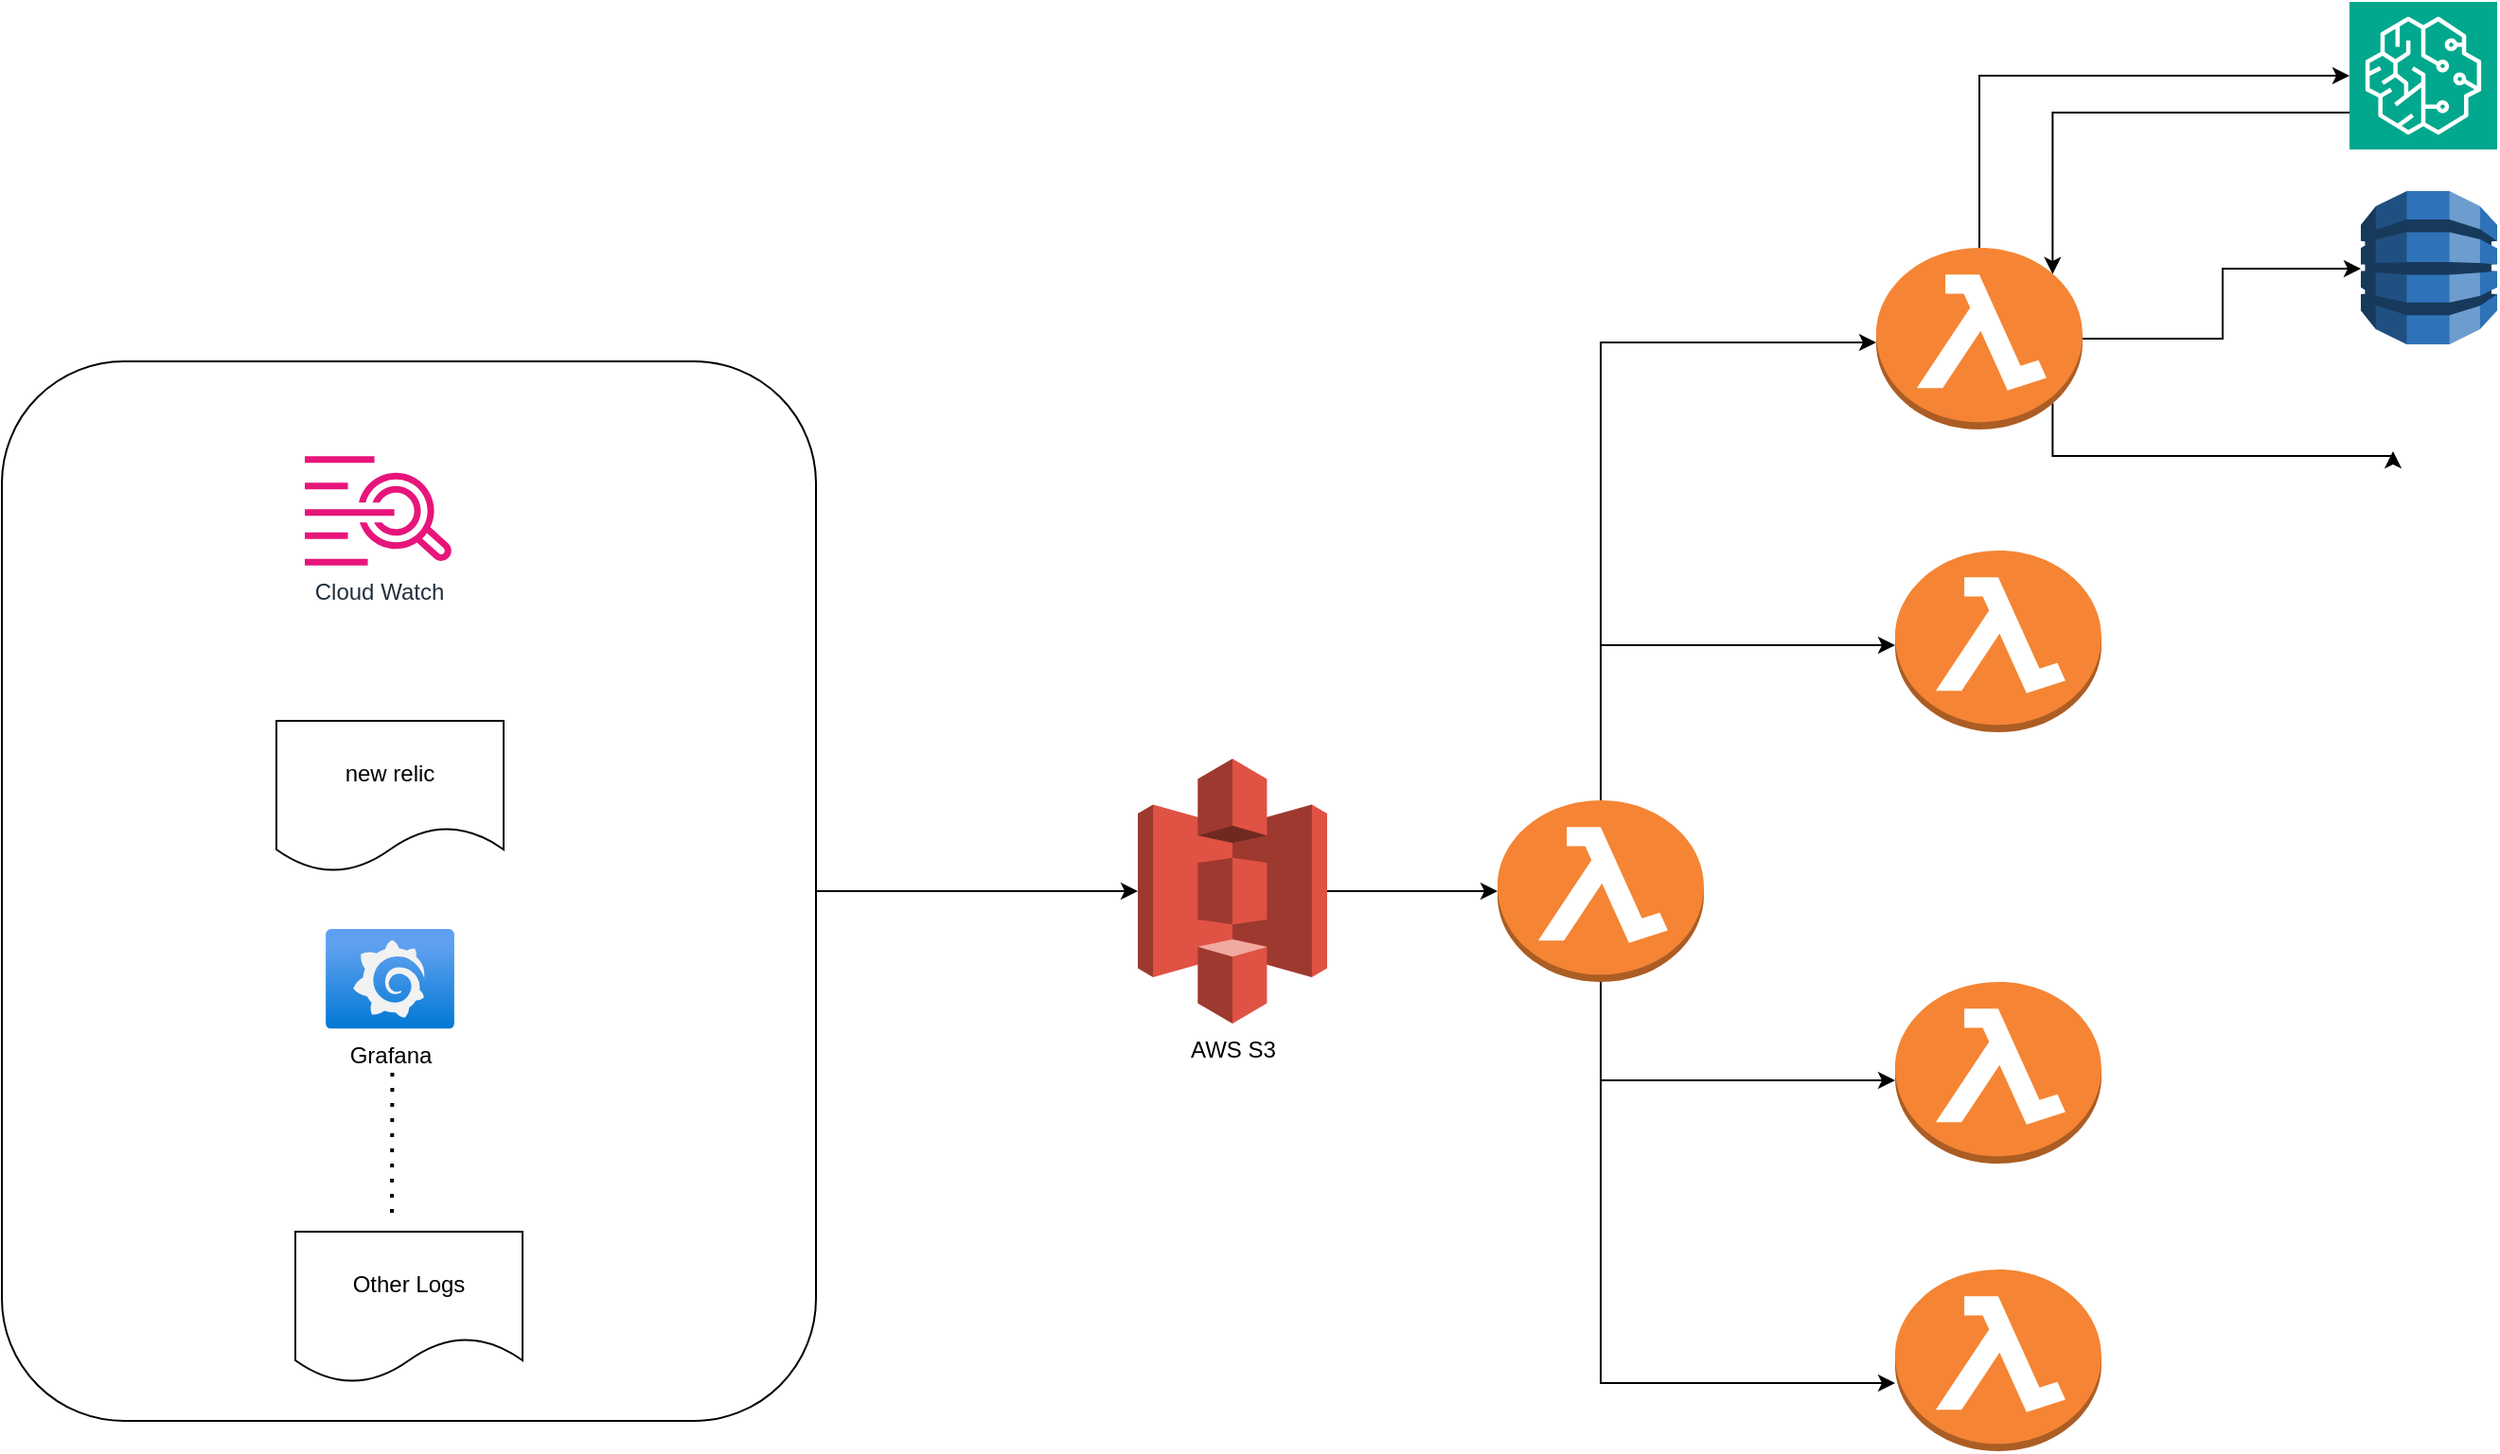 <mxfile version="26.0.10">
  <diagram name="Page-1" id="q8qRLyGJDkFtIbMl8rNu">
    <mxGraphModel dx="1434" dy="1961" grid="1" gridSize="10" guides="1" tooltips="1" connect="1" arrows="1" fold="1" page="1" pageScale="1" pageWidth="827" pageHeight="1169" math="0" shadow="0">
      <root>
        <mxCell id="0" />
        <mxCell id="1" parent="0" />
        <mxCell id="FBthpBhYrQ3rwWkpLD-9-11" style="edgeStyle=orthogonalEdgeStyle;rounded=0;orthogonalLoop=1;jettySize=auto;html=1;" edge="1" parent="1" source="FBthpBhYrQ3rwWkpLD-9-2" target="FBthpBhYrQ3rwWkpLD-9-9">
          <mxGeometry relative="1" as="geometry" />
        </mxCell>
        <mxCell id="FBthpBhYrQ3rwWkpLD-9-2" value="" style="rounded=1;whiteSpace=wrap;html=1;" vertex="1" parent="1">
          <mxGeometry x="50" y="70" width="430" height="560" as="geometry" />
        </mxCell>
        <mxCell id="FBthpBhYrQ3rwWkpLD-9-4" value="Cloud Watch" style="sketch=0;outlineConnect=0;fontColor=#232F3E;gradientColor=none;fillColor=#E7157B;strokeColor=none;dashed=0;verticalLabelPosition=bottom;verticalAlign=top;align=center;html=1;fontSize=12;fontStyle=0;aspect=fixed;pointerEvents=1;shape=mxgraph.aws4.cloudwatch_logs;" vertex="1" parent="1">
          <mxGeometry x="210" y="120" width="78" height="58" as="geometry" />
        </mxCell>
        <mxCell id="FBthpBhYrQ3rwWkpLD-9-5" value="new relic" style="shape=document;whiteSpace=wrap;html=1;boundedLbl=1;" vertex="1" parent="1">
          <mxGeometry x="195" y="260" width="120" height="80" as="geometry" />
        </mxCell>
        <mxCell id="FBthpBhYrQ3rwWkpLD-9-6" value="Grafana" style="image;aspect=fixed;html=1;points=[];align=center;fontSize=12;image=img/lib/azure2/other/Grafana.svg;" vertex="1" parent="1">
          <mxGeometry x="221" y="370" width="68" height="52.8" as="geometry" />
        </mxCell>
        <mxCell id="FBthpBhYrQ3rwWkpLD-9-7" value="" style="endArrow=none;dashed=1;html=1;dashPattern=1 3;strokeWidth=2;rounded=0;" edge="1" parent="1">
          <mxGeometry width="50" height="50" relative="1" as="geometry">
            <mxPoint x="256.21" y="446" as="sourcePoint" />
            <mxPoint x="256" y="526" as="targetPoint" />
          </mxGeometry>
        </mxCell>
        <mxCell id="FBthpBhYrQ3rwWkpLD-9-8" value="Other Logs" style="shape=document;whiteSpace=wrap;html=1;boundedLbl=1;" vertex="1" parent="1">
          <mxGeometry x="205" y="530" width="120" height="80" as="geometry" />
        </mxCell>
        <mxCell id="FBthpBhYrQ3rwWkpLD-9-9" value="AWS S3" style="outlineConnect=0;dashed=0;verticalLabelPosition=bottom;verticalAlign=top;align=center;html=1;shape=mxgraph.aws3.s3;fillColor=#E05243;gradientColor=none;" vertex="1" parent="1">
          <mxGeometry x="650" y="280" width="100" height="140" as="geometry" />
        </mxCell>
        <mxCell id="FBthpBhYrQ3rwWkpLD-9-23" value="" style="edgeStyle=orthogonalEdgeStyle;rounded=0;orthogonalLoop=1;jettySize=auto;html=1;" edge="1" parent="1" source="FBthpBhYrQ3rwWkpLD-9-15" target="FBthpBhYrQ3rwWkpLD-9-22">
          <mxGeometry relative="1" as="geometry">
            <Array as="points">
              <mxPoint x="895" y="60" />
            </Array>
          </mxGeometry>
        </mxCell>
        <mxCell id="FBthpBhYrQ3rwWkpLD-9-25" value="" style="edgeStyle=orthogonalEdgeStyle;rounded=0;orthogonalLoop=1;jettySize=auto;html=1;" edge="1" parent="1" source="FBthpBhYrQ3rwWkpLD-9-15" target="FBthpBhYrQ3rwWkpLD-9-24">
          <mxGeometry relative="1" as="geometry">
            <Array as="points">
              <mxPoint x="895" y="220" />
            </Array>
          </mxGeometry>
        </mxCell>
        <mxCell id="FBthpBhYrQ3rwWkpLD-9-28" value="" style="edgeStyle=orthogonalEdgeStyle;rounded=0;orthogonalLoop=1;jettySize=auto;html=1;" edge="1" parent="1" source="FBthpBhYrQ3rwWkpLD-9-15" target="FBthpBhYrQ3rwWkpLD-9-27">
          <mxGeometry relative="1" as="geometry">
            <Array as="points">
              <mxPoint x="895" y="450" />
            </Array>
          </mxGeometry>
        </mxCell>
        <mxCell id="FBthpBhYrQ3rwWkpLD-9-30" value="" style="edgeStyle=orthogonalEdgeStyle;rounded=0;orthogonalLoop=1;jettySize=auto;html=1;" edge="1" parent="1" source="FBthpBhYrQ3rwWkpLD-9-15" target="FBthpBhYrQ3rwWkpLD-9-29">
          <mxGeometry relative="1" as="geometry">
            <Array as="points">
              <mxPoint x="895" y="610" />
            </Array>
          </mxGeometry>
        </mxCell>
        <mxCell id="FBthpBhYrQ3rwWkpLD-9-15" value="" style="outlineConnect=0;dashed=0;verticalLabelPosition=bottom;verticalAlign=top;align=center;html=1;shape=mxgraph.aws3.lambda_function;fillColor=#F58534;gradientColor=none;" vertex="1" parent="1">
          <mxGeometry x="840" y="302" width="109" height="96" as="geometry" />
        </mxCell>
        <mxCell id="FBthpBhYrQ3rwWkpLD-9-16" style="edgeStyle=orthogonalEdgeStyle;rounded=0;orthogonalLoop=1;jettySize=auto;html=1;exitX=1;exitY=0.5;exitDx=0;exitDy=0;exitPerimeter=0;entryX=0;entryY=0.5;entryDx=0;entryDy=0;entryPerimeter=0;" edge="1" parent="1" source="FBthpBhYrQ3rwWkpLD-9-9" target="FBthpBhYrQ3rwWkpLD-9-15">
          <mxGeometry relative="1" as="geometry" />
        </mxCell>
        <mxCell id="FBthpBhYrQ3rwWkpLD-9-17" value="" style="sketch=0;points=[[0,0,0],[0.25,0,0],[0.5,0,0],[0.75,0,0],[1,0,0],[0,1,0],[0.25,1,0],[0.5,1,0],[0.75,1,0],[1,1,0],[0,0.25,0],[0,0.5,0],[0,0.75,0],[1,0.25,0],[1,0.5,0],[1,0.75,0]];outlineConnect=0;fontColor=#232F3E;fillColor=#01A88D;strokeColor=#ffffff;dashed=0;verticalLabelPosition=bottom;verticalAlign=top;align=center;html=1;fontSize=12;fontStyle=0;aspect=fixed;shape=mxgraph.aws4.resourceIcon;resIcon=mxgraph.aws4.sagemaker;" vertex="1" parent="1">
          <mxGeometry x="1290" y="-120" width="78" height="78" as="geometry" />
        </mxCell>
        <mxCell id="FBthpBhYrQ3rwWkpLD-9-35" style="edgeStyle=orthogonalEdgeStyle;rounded=0;orthogonalLoop=1;jettySize=auto;html=1;exitX=1;exitY=0.5;exitDx=0;exitDy=0;exitPerimeter=0;" edge="1" parent="1" source="FBthpBhYrQ3rwWkpLD-9-22" target="FBthpBhYrQ3rwWkpLD-9-34">
          <mxGeometry relative="1" as="geometry">
            <Array as="points">
              <mxPoint x="1223" y="58" />
              <mxPoint x="1223" y="21" />
            </Array>
          </mxGeometry>
        </mxCell>
        <mxCell id="FBthpBhYrQ3rwWkpLD-9-37" style="edgeStyle=orthogonalEdgeStyle;rounded=0;orthogonalLoop=1;jettySize=auto;html=1;exitX=0.855;exitY=0.855;exitDx=0;exitDy=0;exitPerimeter=0;entryX=0;entryY=0.5;entryDx=0;entryDy=0;" edge="1" parent="1" source="FBthpBhYrQ3rwWkpLD-9-22" target="FBthpBhYrQ3rwWkpLD-9-36">
          <mxGeometry relative="1" as="geometry">
            <Array as="points">
              <mxPoint x="1133" y="120" />
              <mxPoint x="1313" y="120" />
            </Array>
          </mxGeometry>
        </mxCell>
        <mxCell id="FBthpBhYrQ3rwWkpLD-9-22" value="" style="outlineConnect=0;dashed=0;verticalLabelPosition=bottom;verticalAlign=top;align=center;html=1;shape=mxgraph.aws3.lambda_function;fillColor=#F58534;gradientColor=none;" vertex="1" parent="1">
          <mxGeometry x="1040" y="10" width="109" height="96" as="geometry" />
        </mxCell>
        <mxCell id="FBthpBhYrQ3rwWkpLD-9-24" value="" style="outlineConnect=0;dashed=0;verticalLabelPosition=bottom;verticalAlign=top;align=center;html=1;shape=mxgraph.aws3.lambda_function;fillColor=#F58534;gradientColor=none;" vertex="1" parent="1">
          <mxGeometry x="1050" y="170" width="109" height="96" as="geometry" />
        </mxCell>
        <mxCell id="FBthpBhYrQ3rwWkpLD-9-27" value="" style="outlineConnect=0;dashed=0;verticalLabelPosition=bottom;verticalAlign=top;align=center;html=1;shape=mxgraph.aws3.lambda_function;fillColor=#F58534;gradientColor=none;" vertex="1" parent="1">
          <mxGeometry x="1050" y="398" width="109" height="96" as="geometry" />
        </mxCell>
        <mxCell id="FBthpBhYrQ3rwWkpLD-9-29" value="" style="outlineConnect=0;dashed=0;verticalLabelPosition=bottom;verticalAlign=top;align=center;html=1;shape=mxgraph.aws3.lambda_function;fillColor=#F58534;gradientColor=none;" vertex="1" parent="1">
          <mxGeometry x="1050" y="550" width="109" height="96" as="geometry" />
        </mxCell>
        <mxCell id="FBthpBhYrQ3rwWkpLD-9-32" style="edgeStyle=orthogonalEdgeStyle;rounded=0;orthogonalLoop=1;jettySize=auto;html=1;exitX=0.5;exitY=0;exitDx=0;exitDy=0;exitPerimeter=0;entryX=0;entryY=0.5;entryDx=0;entryDy=0;entryPerimeter=0;" edge="1" parent="1" source="FBthpBhYrQ3rwWkpLD-9-22" target="FBthpBhYrQ3rwWkpLD-9-17">
          <mxGeometry relative="1" as="geometry" />
        </mxCell>
        <mxCell id="FBthpBhYrQ3rwWkpLD-9-33" style="edgeStyle=orthogonalEdgeStyle;rounded=0;orthogonalLoop=1;jettySize=auto;html=1;exitX=0;exitY=0.75;exitDx=0;exitDy=0;exitPerimeter=0;entryX=0.855;entryY=0.145;entryDx=0;entryDy=0;entryPerimeter=0;" edge="1" parent="1" source="FBthpBhYrQ3rwWkpLD-9-17" target="FBthpBhYrQ3rwWkpLD-9-22">
          <mxGeometry relative="1" as="geometry" />
        </mxCell>
        <mxCell id="FBthpBhYrQ3rwWkpLD-9-34" value="" style="outlineConnect=0;dashed=0;verticalLabelPosition=bottom;verticalAlign=top;align=center;html=1;shape=mxgraph.aws3.dynamo_db;fillColor=#2E73B8;gradientColor=none;" vertex="1" parent="1">
          <mxGeometry x="1296" y="-20" width="72" height="81" as="geometry" />
        </mxCell>
        <mxCell id="FBthpBhYrQ3rwWkpLD-9-36" value="" style="shape=image;html=1;verticalAlign=top;verticalLabelPosition=bottom;labelBackgroundColor=#ffffff;imageAspect=0;aspect=fixed;image=https://cdn2.iconfinder.com/data/icons/social-media-2285/512/1_Slack_colored_svg-128.png" vertex="1" parent="1">
          <mxGeometry x="1313" y="90" width="55" height="55" as="geometry" />
        </mxCell>
      </root>
    </mxGraphModel>
  </diagram>
</mxfile>
